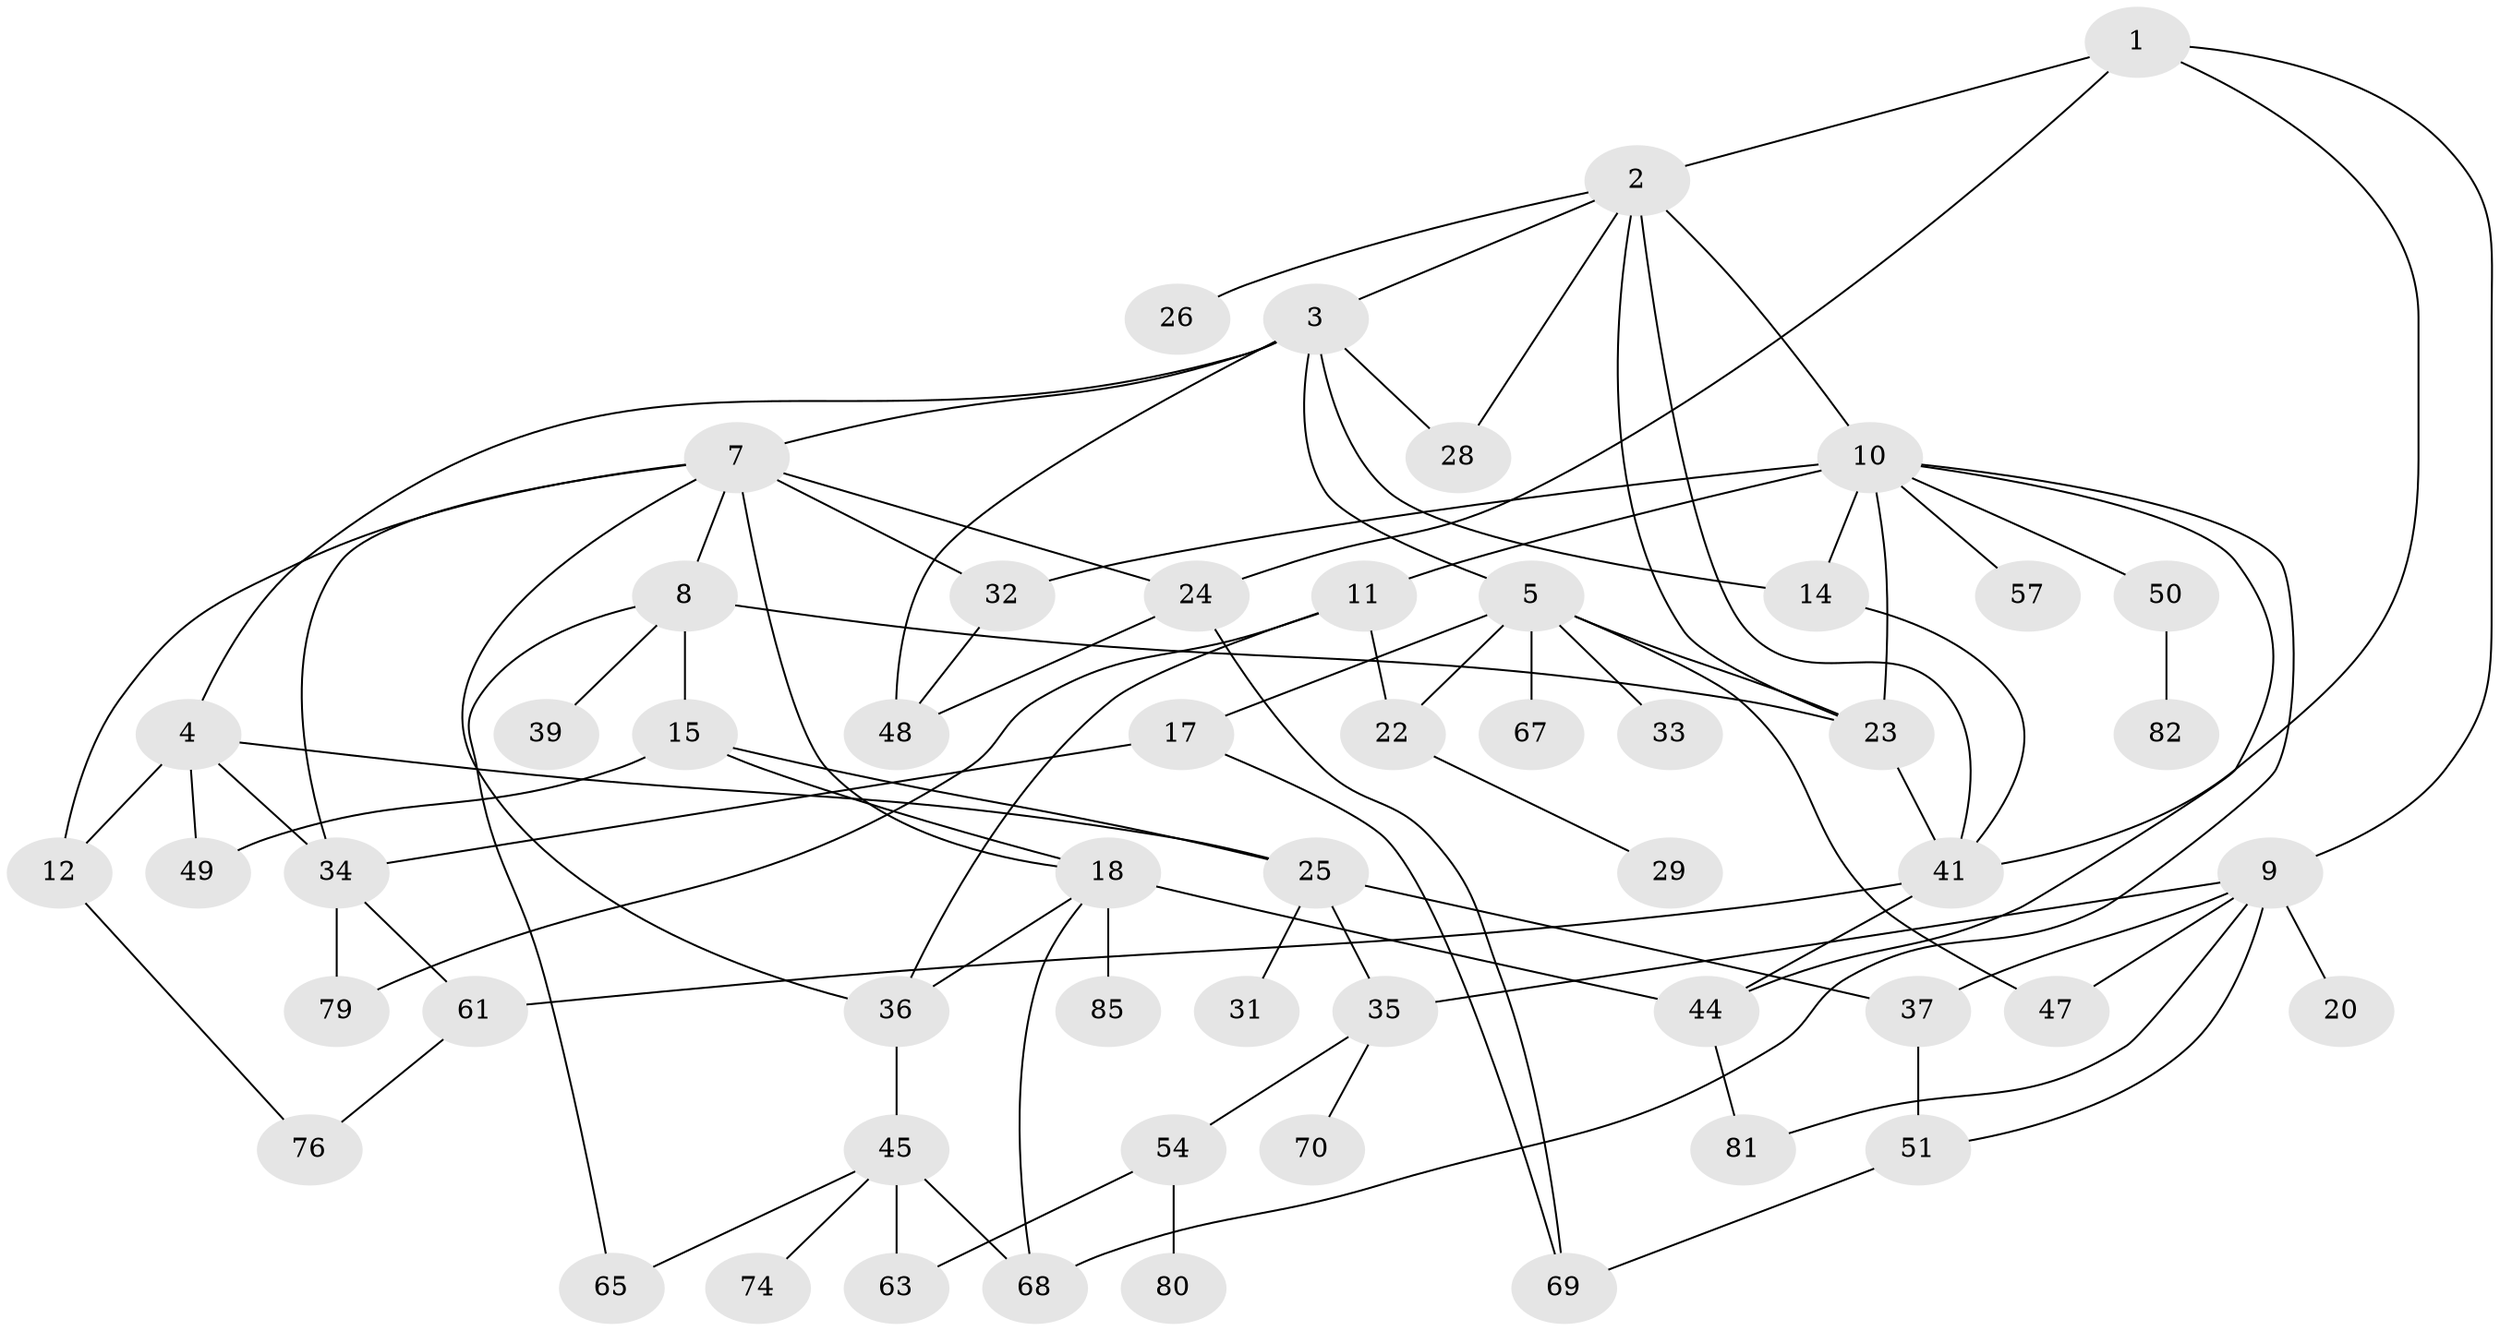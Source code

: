 // Generated by graph-tools (version 1.1) at 2025/23/03/03/25 07:23:31]
// undirected, 55 vertices, 91 edges
graph export_dot {
graph [start="1"]
  node [color=gray90,style=filled];
  1;
  2 [super="+78"];
  3 [super="+21"];
  4 [super="+27"];
  5 [super="+6"];
  7 [super="+19"];
  8 [super="+64"];
  9 [super="+16"];
  10 [super="+13"];
  11 [super="+30"];
  12 [super="+71"];
  14 [super="+83"];
  15 [super="+46"];
  17 [super="+56"];
  18 [super="+58"];
  20 [super="+40"];
  22 [super="+55"];
  23 [super="+43"];
  24 [super="+59"];
  25 [super="+38"];
  26;
  28 [super="+77"];
  29;
  31;
  32 [super="+66"];
  33;
  34 [super="+84"];
  35 [super="+42"];
  36;
  37;
  39;
  41 [super="+53"];
  44 [super="+52"];
  45 [super="+72"];
  47;
  48 [super="+60"];
  49;
  50;
  51 [super="+62"];
  54;
  57;
  61 [super="+75"];
  63;
  65;
  67;
  68;
  69 [super="+73"];
  70;
  74;
  76;
  79;
  80;
  81;
  82;
  85;
  1 -- 2;
  1 -- 9;
  1 -- 24;
  1 -- 41;
  2 -- 3;
  2 -- 10;
  2 -- 26;
  2 -- 23;
  2 -- 28;
  2 -- 41;
  3 -- 4;
  3 -- 5;
  3 -- 7;
  3 -- 14;
  3 -- 48;
  3 -- 28;
  4 -- 12;
  4 -- 49;
  4 -- 25;
  4 -- 34;
  5 -- 17;
  5 -- 23;
  5 -- 47;
  5 -- 33;
  5 -- 67;
  5 -- 22;
  7 -- 8;
  7 -- 18;
  7 -- 24;
  7 -- 36;
  7 -- 32;
  7 -- 34;
  7 -- 12;
  8 -- 15;
  8 -- 39;
  8 -- 65;
  8 -- 23;
  9 -- 37;
  9 -- 81;
  9 -- 35;
  9 -- 20;
  9 -- 47;
  9 -- 51;
  10 -- 11;
  10 -- 14 [weight=2];
  10 -- 44;
  10 -- 50;
  10 -- 68;
  10 -- 23;
  10 -- 57;
  10 -- 32;
  11 -- 36;
  11 -- 22;
  11 -- 79;
  12 -- 76;
  14 -- 41;
  15 -- 25;
  15 -- 49;
  15 -- 18;
  17 -- 34;
  17 -- 69;
  18 -- 36;
  18 -- 68;
  18 -- 44;
  18 -- 85;
  22 -- 29;
  23 -- 41;
  24 -- 69;
  24 -- 48;
  25 -- 31;
  25 -- 35;
  25 -- 37 [weight=2];
  32 -- 48;
  34 -- 79;
  34 -- 61;
  35 -- 70;
  35 -- 54;
  36 -- 45;
  37 -- 51;
  41 -- 61;
  41 -- 44;
  44 -- 81;
  45 -- 65;
  45 -- 74;
  45 -- 63;
  45 -- 68;
  50 -- 82;
  51 -- 69;
  54 -- 63;
  54 -- 80;
  61 -- 76;
}

